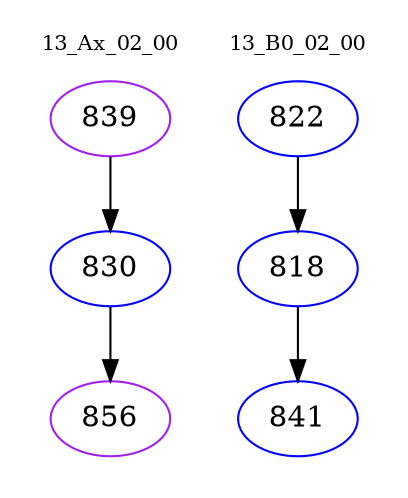 digraph{
subgraph cluster_0 {
color = white
label = "13_Ax_02_00";
fontsize=10;
T0_839 [label="839", color="purple"]
T0_839 -> T0_830 [color="black"]
T0_830 [label="830", color="blue"]
T0_830 -> T0_856 [color="black"]
T0_856 [label="856", color="purple"]
}
subgraph cluster_1 {
color = white
label = "13_B0_02_00";
fontsize=10;
T1_822 [label="822", color="blue"]
T1_822 -> T1_818 [color="black"]
T1_818 [label="818", color="blue"]
T1_818 -> T1_841 [color="black"]
T1_841 [label="841", color="blue"]
}
}
